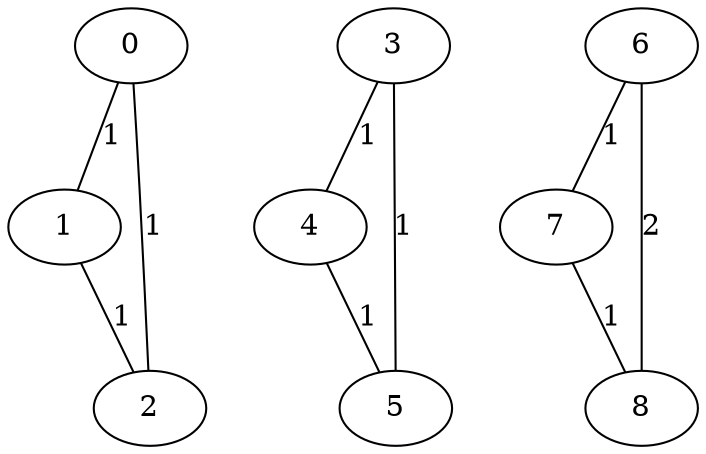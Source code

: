 # 9 9

graph G {
    0 -- 1 [label=1];
    1 -- 2 [label=1];
    2 -- 0 [label=1];
    3 -- 4 [label=1];
    4 -- 5 [label=1];
    5 -- 3 [label=1];
    6 -- 7 [label=1];
    7 -- 8 [label=1];
    8 -- 6 [label=2];
}

